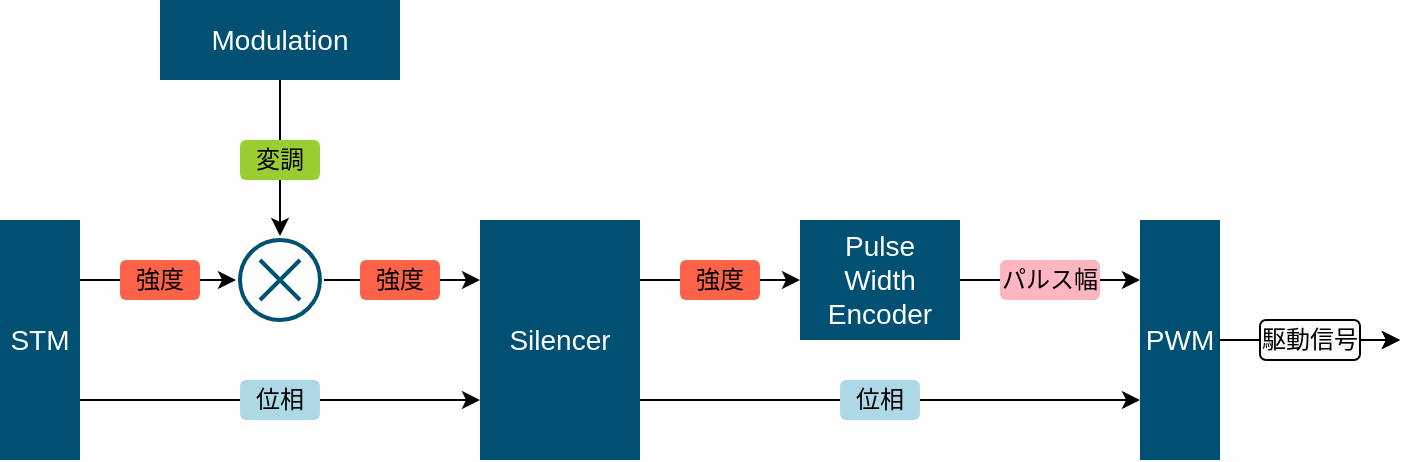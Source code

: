 <mxfile>
    <diagram id="3mCMnfVXt5M4HOXb8_iI" name="Page-1">
        <mxGraphModel dx="893" dy="555" grid="1" gridSize="10" guides="1" tooltips="1" connect="1" arrows="1" fold="1" page="1" pageScale="1" pageWidth="1169" pageHeight="827" math="0" shadow="0">
            <root>
                <mxCell id="0"/>
                <mxCell id="1" parent="0"/>
                <mxCell id="2" value="STM" style="rounded=0;whiteSpace=wrap;html=1;fillColor=light-dark(#005073,#005073);fontColor=#FFFFFF;fontSize=14;strokeColor=none;" parent="1" vertex="1">
                    <mxGeometry x="80" y="230" width="40" height="120" as="geometry"/>
                </mxCell>
                <mxCell id="6" style="edgeStyle=none;html=1;exitX=0.5;exitY=1;exitDx=0;exitDy=0;entryX=0.5;entryY=0;entryDx=0;entryDy=0;" parent="1" source="3" target="4" edge="1">
                    <mxGeometry relative="1" as="geometry"/>
                </mxCell>
                <mxCell id="3" value="Modulation" style="rounded=0;whiteSpace=wrap;html=1;fillColor=light-dark(#005073,#005073);fontColor=#FFFFFF;fontSize=14;strokeColor=none;" parent="1" vertex="1">
                    <mxGeometry x="160" y="120" width="120" height="40" as="geometry"/>
                </mxCell>
                <mxCell id="4" value="" style="ellipse;whiteSpace=wrap;html=1;strokeColor=#005073;perimeterSpacing=2;strokeWidth=2;fillColor=none;" parent="1" vertex="1">
                    <mxGeometry x="200" y="240" width="40" height="40" as="geometry"/>
                </mxCell>
                <mxCell id="5" value="" style="endArrow=classic;html=1;exitX=1;exitY=0.25;exitDx=0;exitDy=0;entryX=0;entryY=0.5;entryDx=0;entryDy=0;" parent="1" source="2" target="4" edge="1">
                    <mxGeometry width="50" height="50" relative="1" as="geometry">
                        <mxPoint x="440" y="210" as="sourcePoint"/>
                        <mxPoint x="490" y="160" as="targetPoint"/>
                    </mxGeometry>
                </mxCell>
                <mxCell id="13" style="edgeStyle=none;html=1;exitX=1;exitY=0.25;exitDx=0;exitDy=0;entryX=0;entryY=0.5;entryDx=0;entryDy=0;" parent="1" source="7" target="10" edge="1">
                    <mxGeometry relative="1" as="geometry"/>
                </mxCell>
                <mxCell id="7" value="Silencer" style="rounded=0;whiteSpace=wrap;html=1;fillColor=light-dark(#005073,#005073);fontColor=#FFFFFF;fontSize=14;strokeColor=none;" parent="1" vertex="1">
                    <mxGeometry x="320" y="230" width="80" height="120" as="geometry"/>
                </mxCell>
                <mxCell id="8" value="" style="endArrow=classic;html=1;exitX=1;exitY=0.5;exitDx=0;exitDy=0;entryX=0;entryY=0.25;entryDx=0;entryDy=0;" parent="1" source="4" target="7" edge="1">
                    <mxGeometry width="50" height="50" relative="1" as="geometry">
                        <mxPoint x="130" y="270" as="sourcePoint"/>
                        <mxPoint x="210" y="270" as="targetPoint"/>
                    </mxGeometry>
                </mxCell>
                <mxCell id="9" value="" style="endArrow=classic;html=1;entryX=0;entryY=0.75;entryDx=0;entryDy=0;exitX=1;exitY=0.75;exitDx=0;exitDy=0;" parent="1" source="2" target="7" edge="1">
                    <mxGeometry width="50" height="50" relative="1" as="geometry">
                        <mxPoint x="140" y="340" as="sourcePoint"/>
                        <mxPoint x="330" y="270" as="targetPoint"/>
                    </mxGeometry>
                </mxCell>
                <mxCell id="14" style="edgeStyle=none;html=1;exitX=1;exitY=0.5;exitDx=0;exitDy=0;entryX=0;entryY=0.25;entryDx=0;entryDy=0;" parent="1" source="10" target="11" edge="1">
                    <mxGeometry relative="1" as="geometry"/>
                </mxCell>
                <mxCell id="10" value="&lt;font style=&quot;color: rgb(255, 255, 255);&quot;&gt;Pulse&lt;/font&gt;&lt;div&gt;&lt;font style=&quot;color: rgb(255, 255, 255);&quot;&gt;Width&lt;/font&gt;&lt;/div&gt;&lt;div&gt;&lt;font style=&quot;color: rgb(255, 255, 255);&quot;&gt;Encoder&lt;/font&gt;&lt;/div&gt;" style="rounded=0;whiteSpace=wrap;html=1;fillColor=light-dark(#005073,#005073);fontColor=#FFFFFF;fontSize=14;strokeColor=none;" parent="1" vertex="1">
                    <mxGeometry x="480" y="230" width="80" height="60" as="geometry"/>
                </mxCell>
                <mxCell id="11" value="PWM" style="rounded=0;whiteSpace=wrap;html=1;fillColor=light-dark(#005073,#005073);fontColor=#FFFFFF;fontSize=14;strokeColor=none;" parent="1" vertex="1">
                    <mxGeometry x="650" y="230" width="40" height="120" as="geometry"/>
                </mxCell>
                <mxCell id="12" value="" style="endArrow=classic;html=1;entryX=0;entryY=0.75;entryDx=0;entryDy=0;exitX=1;exitY=0.75;exitDx=0;exitDy=0;" parent="1" source="7" target="11" edge="1">
                    <mxGeometry width="50" height="50" relative="1" as="geometry">
                        <mxPoint x="130" y="330" as="sourcePoint"/>
                        <mxPoint x="330" y="330" as="targetPoint"/>
                    </mxGeometry>
                </mxCell>
                <mxCell id="15" style="edgeStyle=none;html=1;exitX=1;exitY=0.5;exitDx=0;exitDy=0;" parent="1" source="31" edge="1">
                    <mxGeometry relative="1" as="geometry">
                        <mxPoint x="600" y="270" as="sourcePoint"/>
                        <mxPoint x="780" y="290" as="targetPoint"/>
                    </mxGeometry>
                </mxCell>
                <mxCell id="16" value="&lt;font style=&quot;color: rgb(0, 0, 0);&quot;&gt;強度&lt;/font&gt;" style="rounded=1;whiteSpace=wrap;html=1;strokeColor=none;fillColor=light-dark(#FF6347,#FF6347);fontColor=#000000;" parent="1" vertex="1">
                    <mxGeometry x="140" y="250" width="40" height="20" as="geometry"/>
                </mxCell>
                <mxCell id="17" value="&lt;font style=&quot;color: rgb(0, 0, 0);&quot;&gt;位相&lt;/font&gt;" style="rounded=1;whiteSpace=wrap;html=1;strokeColor=none;fillColor=light-dark(#ADD8E6,#FF6347);fontColor=#000000;" parent="1" vertex="1">
                    <mxGeometry x="200" y="310" width="40" height="20" as="geometry"/>
                </mxCell>
                <mxCell id="18" value="変調" style="rounded=1;whiteSpace=wrap;html=1;strokeColor=none;fillColor=light-dark(#9ACD32,#FF6347);fontColor=#000000;" parent="1" vertex="1">
                    <mxGeometry x="200" y="190" width="40" height="20" as="geometry"/>
                </mxCell>
                <mxCell id="19" value="&lt;font style=&quot;color: rgb(0, 0, 0);&quot;&gt;強度&lt;/font&gt;" style="rounded=1;whiteSpace=wrap;html=1;strokeColor=none;fillColor=light-dark(#FF6347,#FF6347);fontColor=#000000;" parent="1" vertex="1">
                    <mxGeometry x="260" y="250" width="40" height="20" as="geometry"/>
                </mxCell>
                <mxCell id="20" value="&lt;font style=&quot;color: rgb(0, 0, 0);&quot;&gt;強度&lt;/font&gt;" style="rounded=1;whiteSpace=wrap;html=1;strokeColor=none;fillColor=light-dark(#FF6347,#FF6347);fontColor=#000000;" parent="1" vertex="1">
                    <mxGeometry x="420" y="250" width="40" height="20" as="geometry"/>
                </mxCell>
                <mxCell id="22" value="&lt;font style=&quot;color: rgb(0, 0, 0);&quot;&gt;位相&lt;/font&gt;" style="rounded=1;whiteSpace=wrap;html=1;strokeColor=none;fillColor=light-dark(#ADD8E6,#FF6347);fontColor=#000000;" parent="1" vertex="1">
                    <mxGeometry x="500" y="310" width="40" height="20" as="geometry"/>
                </mxCell>
                <mxCell id="26" value="&lt;font style=&quot;color: rgb(0, 0, 0);&quot;&gt;パルス幅&lt;/font&gt;" style="rounded=1;whiteSpace=wrap;html=1;strokeColor=none;fillColor=light-dark(#FFB6C1,#FF6347);fontColor=#000000;" parent="1" vertex="1">
                    <mxGeometry x="580" y="250" width="50" height="20" as="geometry"/>
                </mxCell>
                <mxCell id="32" value="" style="edgeStyle=none;html=1;exitX=1;exitY=0.5;exitDx=0;exitDy=0;" parent="1" source="11" edge="1">
                    <mxGeometry relative="1" as="geometry">
                        <mxPoint x="690" y="290" as="sourcePoint"/>
                        <mxPoint x="780" y="290" as="targetPoint"/>
                    </mxGeometry>
                </mxCell>
                <mxCell id="31" value="&lt;font style=&quot;color: rgb(0, 0, 0);&quot;&gt;駆動信号&lt;/font&gt;" style="rounded=1;whiteSpace=wrap;html=1;strokeColor=default;fillColor=#FAFAFA;fontColor=#000000;" parent="1" vertex="1">
                    <mxGeometry x="710" y="280" width="50" height="20" as="geometry"/>
                </mxCell>
                <mxCell id="34" value="" style="endArrow=none;html=1;strokeWidth=2;strokeColor=#005073;" parent="1" edge="1">
                    <mxGeometry width="50" height="50" relative="1" as="geometry">
                        <mxPoint x="210" y="270" as="sourcePoint"/>
                        <mxPoint x="230" y="250" as="targetPoint"/>
                    </mxGeometry>
                </mxCell>
                <mxCell id="35" value="" style="endArrow=none;html=1;strokeWidth=2;strokeColor=#005073;" parent="1" edge="1">
                    <mxGeometry width="50" height="50" relative="1" as="geometry">
                        <mxPoint x="230" y="270" as="sourcePoint"/>
                        <mxPoint x="210" y="250" as="targetPoint"/>
                    </mxGeometry>
                </mxCell>
            </root>
        </mxGraphModel>
    </diagram>
    <diagram id="AxojUNJmabl5UxgzIvHC" name="Page-2">
        <mxGraphModel dx="739" dy="459" grid="1" gridSize="10" guides="1" tooltips="1" connect="1" arrows="1" fold="1" page="1" pageScale="1" pageWidth="1169" pageHeight="827" math="0" shadow="0">
            <root>
                <mxCell id="0"/>
                <mxCell id="1" parent="0"/>
                <mxCell id="dKsiVNJ6LY9ovzf_8Mcg-1" style="edgeStyle=none;html=1;exitX=1;exitY=0.5;exitDx=0;exitDy=0;entryX=0;entryY=0.25;entryDx=0;entryDy=0;" parent="1" target="dKsiVNJ6LY9ovzf_8Mcg-2" edge="1">
                    <mxGeometry relative="1" as="geometry">
                        <mxPoint x="220" y="510" as="sourcePoint"/>
                    </mxGeometry>
                </mxCell>
                <mxCell id="dKsiVNJ6LY9ovzf_8Mcg-2" value="PWM" style="rounded=0;whiteSpace=wrap;html=1;fillColor=light-dark(#005073,#005073);fontColor=#FFFFFF;fontSize=14;strokeColor=none;" parent="1" vertex="1">
                    <mxGeometry x="310" y="480" width="40" height="120" as="geometry"/>
                </mxCell>
                <mxCell id="dKsiVNJ6LY9ovzf_8Mcg-3" style="edgeStyle=none;html=1;exitX=1;exitY=0.5;exitDx=0;exitDy=0;" parent="1" source="dKsiVNJ6LY9ovzf_8Mcg-6" edge="1">
                    <mxGeometry relative="1" as="geometry">
                        <mxPoint x="260" y="520" as="sourcePoint"/>
                        <mxPoint x="440" y="540" as="targetPoint"/>
                    </mxGeometry>
                </mxCell>
                <mxCell id="dKsiVNJ6LY9ovzf_8Mcg-4" value="&lt;font style=&quot;color: rgb(0, 0, 0);&quot;&gt;パルス幅&lt;/font&gt;" style="rounded=1;whiteSpace=wrap;html=1;strokeColor=none;fillColor=light-dark(#FFB6C1,#FF6347);fontColor=#000000;" parent="1" vertex="1">
                    <mxGeometry x="240" y="500" width="50" height="20" as="geometry"/>
                </mxCell>
                <mxCell id="dKsiVNJ6LY9ovzf_8Mcg-5" value="" style="edgeStyle=none;html=1;exitX=1;exitY=0.5;exitDx=0;exitDy=0;" parent="1" source="dKsiVNJ6LY9ovzf_8Mcg-2" edge="1">
                    <mxGeometry relative="1" as="geometry">
                        <mxPoint x="350" y="540" as="sourcePoint"/>
                        <mxPoint x="440" y="540" as="targetPoint"/>
                    </mxGeometry>
                </mxCell>
                <mxCell id="dKsiVNJ6LY9ovzf_8Mcg-6" value="&lt;font style=&quot;color: rgb(0, 0, 0);&quot;&gt;駆動信号&lt;/font&gt;" style="rounded=1;whiteSpace=wrap;html=1;strokeColor=default;fillColor=light-dark(#FAFAFA,#FF6347);fontColor=#000000;" parent="1" vertex="1">
                    <mxGeometry x="370" y="530" width="50" height="20" as="geometry"/>
                </mxCell>
                <mxCell id="dKsiVNJ6LY9ovzf_8Mcg-7" value="" style="endArrow=classic;html=1;entryX=0;entryY=0.75;entryDx=0;entryDy=0;" parent="1" edge="1">
                    <mxGeometry width="50" height="50" relative="1" as="geometry">
                        <mxPoint x="220" y="570" as="sourcePoint"/>
                        <mxPoint x="310" y="569.76" as="targetPoint"/>
                    </mxGeometry>
                </mxCell>
                <mxCell id="dKsiVNJ6LY9ovzf_8Mcg-8" value="&lt;font style=&quot;color: rgb(0, 0, 0);&quot;&gt;位相&lt;/font&gt;" style="rounded=1;whiteSpace=wrap;html=1;strokeColor=none;fillColor=light-dark(#ADD8E6,#FF6347);fontColor=#000000;" parent="1" vertex="1">
                    <mxGeometry x="245" y="560" width="40" height="20" as="geometry"/>
                </mxCell>
            </root>
        </mxGraphModel>
    </diagram>
    <diagram id="_XOQCNzqzQO-v0C-RfRv" name="Page-3">
        <mxGraphModel dx="1072" dy="666" grid="1" gridSize="10" guides="1" tooltips="1" connect="1" arrows="1" fold="1" page="1" pageScale="1" pageWidth="1169" pageHeight="827" math="0" shadow="0">
            <root>
                <mxCell id="0"/>
                <mxCell id="1" parent="0"/>
                <mxCell id="8tN9U4ZcIKTqBrPfNoli-1" style="edgeStyle=none;html=1;exitX=1;exitY=0.25;exitDx=0;exitDy=0;entryX=0;entryY=0.5;entryDx=0;entryDy=0;" parent="1" target="8tN9U4ZcIKTqBrPfNoli-3" edge="1">
                    <mxGeometry relative="1" as="geometry">
                        <mxPoint x="400" y="260" as="sourcePoint"/>
                    </mxGeometry>
                </mxCell>
                <mxCell id="8tN9U4ZcIKTqBrPfNoli-2" style="edgeStyle=none;html=1;exitX=1;exitY=0.5;exitDx=0;exitDy=0;entryX=0;entryY=0.25;entryDx=0;entryDy=0;" parent="1" source="8tN9U4ZcIKTqBrPfNoli-3" edge="1">
                    <mxGeometry relative="1" as="geometry">
                        <mxPoint x="650" y="260" as="targetPoint"/>
                    </mxGeometry>
                </mxCell>
                <mxCell id="8tN9U4ZcIKTqBrPfNoli-3" value="&lt;font style=&quot;color: rgb(255, 255, 255);&quot;&gt;Pulse&lt;/font&gt;&lt;div&gt;&lt;font style=&quot;color: rgb(255, 255, 255);&quot;&gt;Width&lt;/font&gt;&lt;/div&gt;&lt;div&gt;&lt;font style=&quot;color: rgb(255, 255, 255);&quot;&gt;Encoder&lt;/font&gt;&lt;/div&gt;" style="rounded=0;whiteSpace=wrap;html=1;fillColor=light-dark(#005073,#005073);fontColor=#FFFFFF;fontSize=14;strokeColor=none;" parent="1" vertex="1">
                    <mxGeometry x="480" y="230" width="80" height="60" as="geometry"/>
                </mxCell>
                <mxCell id="8tN9U4ZcIKTqBrPfNoli-4" value="&lt;font style=&quot;color: rgb(0, 0, 0);&quot;&gt;強度&lt;/font&gt;" style="rounded=1;whiteSpace=wrap;html=1;strokeColor=none;fillColor=light-dark(#FF6347,#FF6347);fontColor=#000000;" parent="1" vertex="1">
                    <mxGeometry x="420" y="250" width="40" height="20" as="geometry"/>
                </mxCell>
                <mxCell id="8tN9U4ZcIKTqBrPfNoli-5" value="&lt;font style=&quot;color: rgb(0, 0, 0);&quot;&gt;パルス幅&lt;/font&gt;" style="rounded=1;whiteSpace=wrap;html=1;strokeColor=none;fillColor=light-dark(#FFB6C1,#FF6347);fontColor=#000000;" parent="1" vertex="1">
                    <mxGeometry x="580" y="250" width="50" height="20" as="geometry"/>
                </mxCell>
            </root>
        </mxGraphModel>
    </diagram>
    <diagram id="Un3kYN050udIHNuiz3op" name="Page-4">
        <mxGraphModel dx="1072" dy="666" grid="1" gridSize="10" guides="1" tooltips="1" connect="1" arrows="1" fold="1" page="1" pageScale="1" pageWidth="1169" pageHeight="827" math="0" shadow="0">
            <root>
                <mxCell id="0"/>
                <mxCell id="1" parent="0"/>
                <mxCell id="yZGXIfj-EqEyyIsQxtRe-1" style="edgeStyle=none;html=1;exitX=1;exitY=0.25;exitDx=0;exitDy=0;entryX=0;entryY=0.5;entryDx=0;entryDy=0;" parent="1" source="yZGXIfj-EqEyyIsQxtRe-2" edge="1">
                    <mxGeometry relative="1" as="geometry">
                        <mxPoint x="480" y="260" as="targetPoint"/>
                    </mxGeometry>
                </mxCell>
                <mxCell id="yZGXIfj-EqEyyIsQxtRe-2" value="Silencer" style="rounded=0;whiteSpace=wrap;html=1;fillColor=light-dark(#005073,#005073);fontColor=#FFFFFF;fontSize=14;strokeColor=none;" parent="1" vertex="1">
                    <mxGeometry x="320" y="230" width="80" height="120" as="geometry"/>
                </mxCell>
                <mxCell id="yZGXIfj-EqEyyIsQxtRe-3" value="" style="endArrow=classic;html=1;exitX=1;exitY=0.5;exitDx=0;exitDy=0;entryX=0;entryY=0.25;entryDx=0;entryDy=0;" parent="1" target="yZGXIfj-EqEyyIsQxtRe-2" edge="1">
                    <mxGeometry width="50" height="50" relative="1" as="geometry">
                        <mxPoint x="242" y="260" as="sourcePoint"/>
                        <mxPoint x="210" y="270" as="targetPoint"/>
                    </mxGeometry>
                </mxCell>
                <mxCell id="yZGXIfj-EqEyyIsQxtRe-4" value="" style="endArrow=classic;html=1;entryX=0;entryY=0.75;entryDx=0;entryDy=0;" parent="1" target="yZGXIfj-EqEyyIsQxtRe-2" edge="1">
                    <mxGeometry width="50" height="50" relative="1" as="geometry">
                        <mxPoint x="240" y="320" as="sourcePoint"/>
                        <mxPoint x="330" y="270" as="targetPoint"/>
                    </mxGeometry>
                </mxCell>
                <mxCell id="yZGXIfj-EqEyyIsQxtRe-5" value="" style="endArrow=classic;html=1;exitX=1;exitY=0.75;exitDx=0;exitDy=0;" parent="1" source="yZGXIfj-EqEyyIsQxtRe-2" edge="1">
                    <mxGeometry width="50" height="50" relative="1" as="geometry">
                        <mxPoint x="130" y="330" as="sourcePoint"/>
                        <mxPoint x="480" y="320" as="targetPoint"/>
                    </mxGeometry>
                </mxCell>
                <mxCell id="yZGXIfj-EqEyyIsQxtRe-6" value="&lt;font style=&quot;color: rgb(0, 0, 0);&quot;&gt;位相&lt;/font&gt;" style="rounded=1;whiteSpace=wrap;html=1;strokeColor=none;fillColor=light-dark(#ADD8E6,#FF6347);fontColor=#000000;" parent="1" vertex="1">
                    <mxGeometry x="260" y="310" width="40" height="20" as="geometry"/>
                </mxCell>
                <mxCell id="yZGXIfj-EqEyyIsQxtRe-7" value="&lt;font style=&quot;color: rgb(0, 0, 0);&quot;&gt;強度&lt;/font&gt;" style="rounded=1;whiteSpace=wrap;html=1;strokeColor=none;fillColor=light-dark(#FF6347,#FF6347);fontColor=#000000;" parent="1" vertex="1">
                    <mxGeometry x="260" y="250" width="40" height="20" as="geometry"/>
                </mxCell>
                <mxCell id="yZGXIfj-EqEyyIsQxtRe-8" value="&lt;font style=&quot;color: rgb(0, 0, 0);&quot;&gt;強度&lt;/font&gt;" style="rounded=1;whiteSpace=wrap;html=1;strokeColor=none;fillColor=light-dark(#FF6347,#FF6347);fontColor=#000000;" parent="1" vertex="1">
                    <mxGeometry x="420" y="250" width="40" height="20" as="geometry"/>
                </mxCell>
                <mxCell id="yZGXIfj-EqEyyIsQxtRe-9" value="&lt;font style=&quot;color: rgb(0, 0, 0);&quot;&gt;位相&lt;/font&gt;" style="rounded=1;whiteSpace=wrap;html=1;strokeColor=none;fillColor=light-dark(#ADD8E6,#FF6347);fontColor=#000000;" parent="1" vertex="1">
                    <mxGeometry x="420" y="310" width="40" height="20" as="geometry"/>
                </mxCell>
            </root>
        </mxGraphModel>
    </diagram>
    <diagram id="Cs_-G0d51OI0QVHkMrvH" name="Page-5">
        <mxGraphModel dx="357" dy="222" grid="1" gridSize="10" guides="1" tooltips="1" connect="1" arrows="1" fold="1" page="1" pageScale="1" pageWidth="1169" pageHeight="827" math="0" shadow="0">
            <root>
                <mxCell id="0"/>
                <mxCell id="1" parent="0"/>
                <mxCell id="65NH4IwzN_eVgCsWe93l-1" style="edgeStyle=none;html=1;exitX=0.5;exitY=1;exitDx=0;exitDy=0;entryX=0.5;entryY=0;entryDx=0;entryDy=0;" parent="1" source="65NH4IwzN_eVgCsWe93l-2" target="65NH4IwzN_eVgCsWe93l-3" edge="1">
                    <mxGeometry relative="1" as="geometry"/>
                </mxCell>
                <mxCell id="65NH4IwzN_eVgCsWe93l-2" value="Modulation" style="rounded=0;whiteSpace=wrap;html=1;fillColor=light-dark(#005073,#005073);fontColor=#FFFFFF;fontSize=14;strokeColor=none;" parent="1" vertex="1">
                    <mxGeometry x="290" y="220" width="120" height="40" as="geometry"/>
                </mxCell>
                <mxCell id="65NH4IwzN_eVgCsWe93l-3" value="" style="ellipse;whiteSpace=wrap;html=1;strokeColor=#005073;perimeterSpacing=2;strokeWidth=2;fillColor=none;" parent="1" vertex="1">
                    <mxGeometry x="330" y="340" width="40" height="40" as="geometry"/>
                </mxCell>
                <mxCell id="65NH4IwzN_eVgCsWe93l-4" value="" style="endArrow=classic;html=1;exitX=1;exitY=0.25;exitDx=0;exitDy=0;entryX=0;entryY=0.5;entryDx=0;entryDy=0;" parent="1" target="65NH4IwzN_eVgCsWe93l-3" edge="1">
                    <mxGeometry width="50" height="50" relative="1" as="geometry">
                        <mxPoint x="250" y="360" as="sourcePoint"/>
                        <mxPoint x="620" y="260" as="targetPoint"/>
                    </mxGeometry>
                </mxCell>
                <mxCell id="65NH4IwzN_eVgCsWe93l-5" value="" style="endArrow=classic;html=1;exitX=1;exitY=0.5;exitDx=0;exitDy=0;entryX=0;entryY=0.25;entryDx=0;entryDy=0;" parent="1" source="65NH4IwzN_eVgCsWe93l-3" edge="1">
                    <mxGeometry width="50" height="50" relative="1" as="geometry">
                        <mxPoint x="260" y="370" as="sourcePoint"/>
                        <mxPoint x="450" y="360" as="targetPoint"/>
                    </mxGeometry>
                </mxCell>
                <mxCell id="65NH4IwzN_eVgCsWe93l-6" value="&lt;font style=&quot;color: rgb(0, 0, 0);&quot;&gt;強度&lt;/font&gt;" style="rounded=1;whiteSpace=wrap;html=1;strokeColor=none;fillColor=light-dark(#FF6347,#FF6347);fontColor=#000000;" parent="1" vertex="1">
                    <mxGeometry x="270" y="350" width="40" height="20" as="geometry"/>
                </mxCell>
                <mxCell id="65NH4IwzN_eVgCsWe93l-7" value="変調" style="rounded=1;whiteSpace=wrap;html=1;strokeColor=none;fillColor=light-dark(#9ACD32,#FF6347);fontColor=#000000;" parent="1" vertex="1">
                    <mxGeometry x="330" y="290" width="40" height="20" as="geometry"/>
                </mxCell>
                <mxCell id="65NH4IwzN_eVgCsWe93l-8" value="&lt;font style=&quot;color: rgb(0, 0, 0);&quot;&gt;強度&lt;/font&gt;" style="rounded=1;whiteSpace=wrap;html=1;strokeColor=none;fillColor=light-dark(#FF6347,#FF6347);fontColor=#000000;" parent="1" vertex="1">
                    <mxGeometry x="390" y="350" width="40" height="20" as="geometry"/>
                </mxCell>
                <mxCell id="65NH4IwzN_eVgCsWe93l-9" value="" style="endArrow=none;html=1;strokeWidth=2;strokeColor=#005073;" parent="1" edge="1">
                    <mxGeometry width="50" height="50" relative="1" as="geometry">
                        <mxPoint x="340" y="370" as="sourcePoint"/>
                        <mxPoint x="360" y="350" as="targetPoint"/>
                    </mxGeometry>
                </mxCell>
                <mxCell id="65NH4IwzN_eVgCsWe93l-10" value="" style="endArrow=none;html=1;strokeWidth=2;strokeColor=#005073;" parent="1" edge="1">
                    <mxGeometry width="50" height="50" relative="1" as="geometry">
                        <mxPoint x="360" y="370" as="sourcePoint"/>
                        <mxPoint x="340" y="350" as="targetPoint"/>
                    </mxGeometry>
                </mxCell>
            </root>
        </mxGraphModel>
    </diagram>
    <diagram id="m_BLb-g-lRv_vDRQVzwH" name="Page-6">
        <mxGraphModel dx="570" dy="405" grid="1" gridSize="10" guides="1" tooltips="1" connect="1" arrows="1" fold="1" page="1" pageScale="1" pageWidth="1169" pageHeight="827" math="0" shadow="0">
            <root>
                <mxCell id="0"/>
                <mxCell id="1" parent="0"/>
                <mxCell id="VXdW8-U8984EgzgkfALv-1" value="STM" style="rounded=0;whiteSpace=wrap;html=1;fillColor=light-dark(#005073,#005073);fontColor=#FFFFFF;fontSize=14;strokeColor=none;" vertex="1" parent="1">
                    <mxGeometry x="80" y="230" width="40" height="120" as="geometry"/>
                </mxCell>
                <mxCell id="VXdW8-U8984EgzgkfALv-2" value="" style="endArrow=classic;html=1;exitX=1;exitY=0.25;exitDx=0;exitDy=0;entryX=0;entryY=0.5;entryDx=0;entryDy=0;" edge="1" parent="1" source="VXdW8-U8984EgzgkfALv-1">
                    <mxGeometry width="50" height="50" relative="1" as="geometry">
                        <mxPoint x="440" y="210" as="sourcePoint"/>
                        <mxPoint x="198" y="260" as="targetPoint"/>
                    </mxGeometry>
                </mxCell>
                <mxCell id="VXdW8-U8984EgzgkfALv-3" value="" style="endArrow=classic;html=1;" edge="1" parent="1">
                    <mxGeometry width="50" height="50" relative="1" as="geometry">
                        <mxPoint x="120" y="320" as="sourcePoint"/>
                        <mxPoint x="200" y="320" as="targetPoint"/>
                    </mxGeometry>
                </mxCell>
                <mxCell id="VXdW8-U8984EgzgkfALv-4" value="&lt;font style=&quot;color: rgb(0, 0, 0);&quot;&gt;強度&lt;/font&gt;" style="rounded=1;whiteSpace=wrap;html=1;strokeColor=none;fillColor=light-dark(#FF6347,#FF6347);fontColor=#000000;" vertex="1" parent="1">
                    <mxGeometry x="140" y="250" width="40" height="20" as="geometry"/>
                </mxCell>
                <mxCell id="VXdW8-U8984EgzgkfALv-5" value="&lt;font style=&quot;color: rgb(0, 0, 0);&quot;&gt;位相&lt;/font&gt;" style="rounded=1;whiteSpace=wrap;html=1;strokeColor=none;fillColor=light-dark(#ADD8E6,#FF6347);fontColor=#000000;" vertex="1" parent="1">
                    <mxGeometry x="140" y="310" width="40" height="20" as="geometry"/>
                </mxCell>
            </root>
        </mxGraphModel>
    </diagram>
</mxfile>